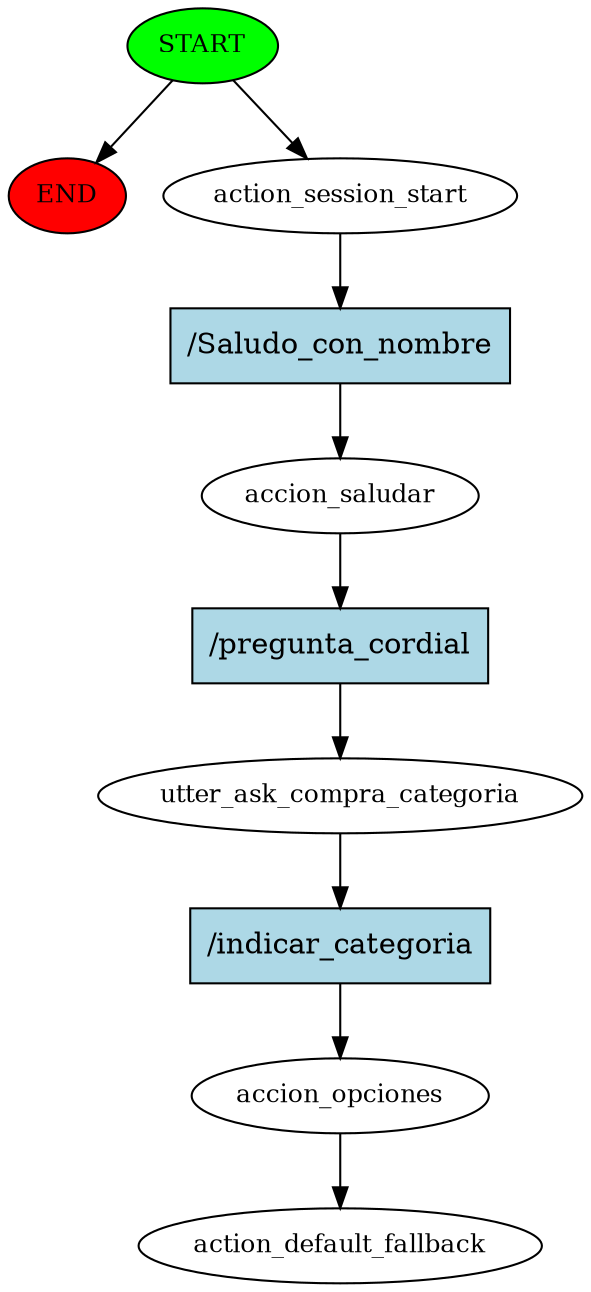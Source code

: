 digraph  {
0 [class="start active", fillcolor=green, fontsize=12, label=START, style=filled];
"-1" [class=end, fillcolor=red, fontsize=12, label=END, style=filled];
1 [class=active, fontsize=12, label=action_session_start];
2 [class=active, fontsize=12, label=accion_saludar];
3 [class=active, fontsize=12, label=utter_ask_compra_categoria];
4 [class=active, fontsize=12, label=accion_opciones];
5 [class="dashed active", fontsize=12, label=action_default_fallback];
6 [class="intent active", fillcolor=lightblue, label="/Saludo_con_nombre", shape=rect, style=filled];
7 [class="intent active", fillcolor=lightblue, label="/pregunta_cordial", shape=rect, style=filled];
8 [class="intent active", fillcolor=lightblue, label="/indicar_categoria", shape=rect, style=filled];
0 -> "-1"  [class="", key=NONE, label=""];
0 -> 1  [class=active, key=NONE, label=""];
1 -> 6  [class=active, key=0];
2 -> 7  [class=active, key=0];
3 -> 8  [class=active, key=0];
4 -> 5  [class=active, key=NONE, label=""];
6 -> 2  [class=active, key=0];
7 -> 3  [class=active, key=0];
8 -> 4  [class=active, key=0];
}
